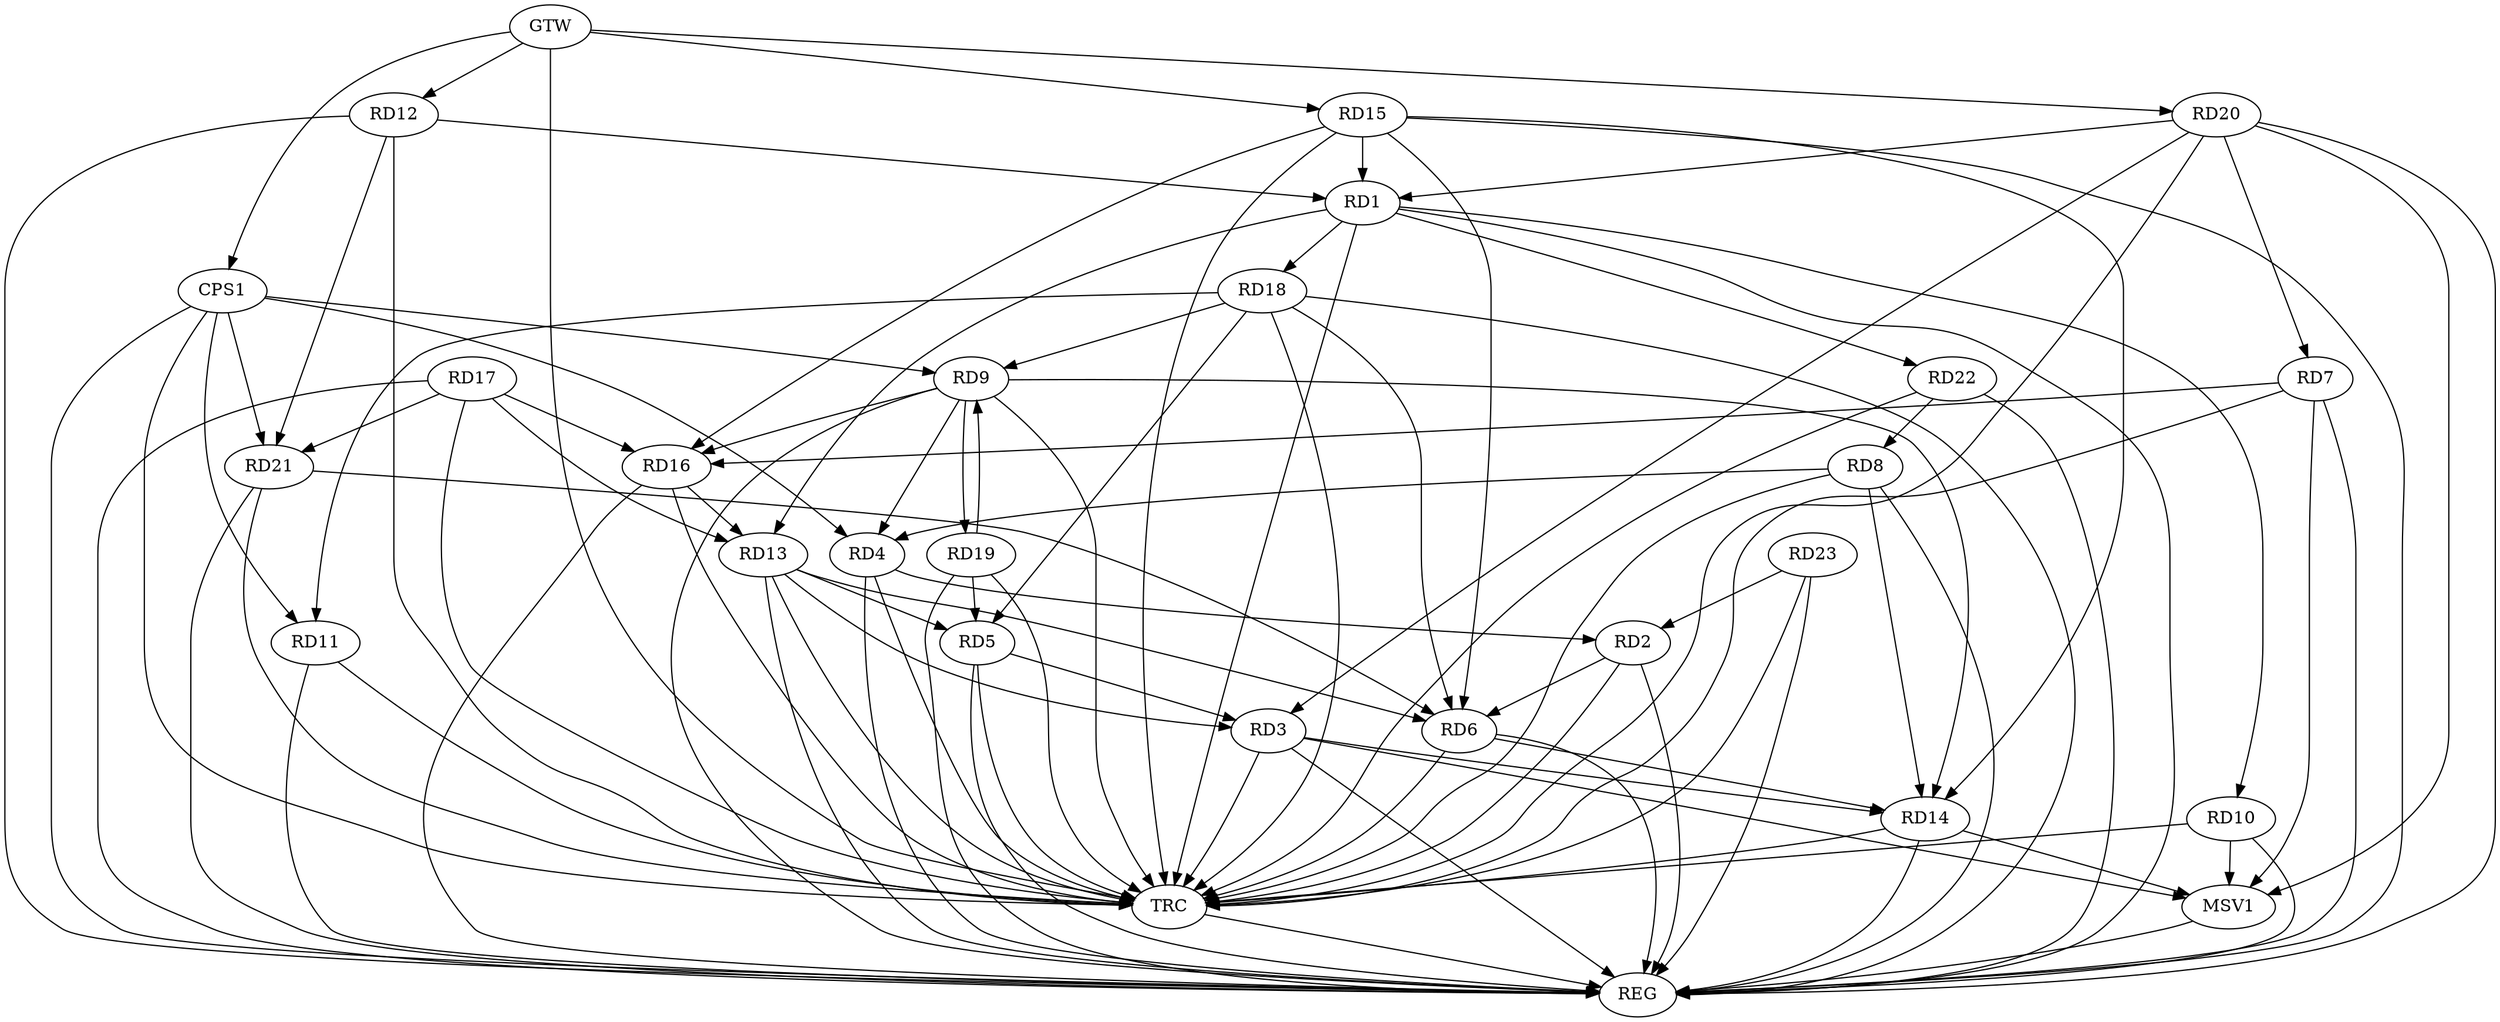 strict digraph G {
  RD1 [ label="RD1" ];
  RD2 [ label="RD2" ];
  RD3 [ label="RD3" ];
  RD4 [ label="RD4" ];
  RD5 [ label="RD5" ];
  RD6 [ label="RD6" ];
  RD7 [ label="RD7" ];
  RD8 [ label="RD8" ];
  RD9 [ label="RD9" ];
  RD10 [ label="RD10" ];
  RD11 [ label="RD11" ];
  RD12 [ label="RD12" ];
  RD13 [ label="RD13" ];
  RD14 [ label="RD14" ];
  RD15 [ label="RD15" ];
  RD16 [ label="RD16" ];
  RD17 [ label="RD17" ];
  RD18 [ label="RD18" ];
  RD19 [ label="RD19" ];
  RD20 [ label="RD20" ];
  RD21 [ label="RD21" ];
  RD22 [ label="RD22" ];
  RD23 [ label="RD23" ];
  CPS1 [ label="CPS1" ];
  GTW [ label="GTW" ];
  REG [ label="REG" ];
  TRC [ label="TRC" ];
  MSV1 [ label="MSV1" ];
  RD1 -> RD10;
  RD12 -> RD1;
  RD1 -> RD13;
  RD15 -> RD1;
  RD1 -> RD18;
  RD20 -> RD1;
  RD1 -> RD22;
  RD4 -> RD2;
  RD23 -> RD2;
  RD5 -> RD3;
  RD13 -> RD3;
  RD3 -> RD14;
  RD20 -> RD3;
  RD8 -> RD4;
  RD9 -> RD4;
  RD13 -> RD5;
  RD18 -> RD5;
  RD19 -> RD5;
  RD6 -> RD14;
  RD7 -> RD16;
  RD20 -> RD7;
  RD8 -> RD14;
  RD22 -> RD8;
  RD9 -> RD14;
  RD9 -> RD16;
  RD18 -> RD9;
  RD9 -> RD19;
  RD19 -> RD9;
  RD18 -> RD11;
  RD12 -> RD21;
  RD16 -> RD13;
  RD17 -> RD13;
  RD15 -> RD14;
  RD15 -> RD16;
  RD17 -> RD16;
  RD17 -> RD21;
  CPS1 -> RD11;
  CPS1 -> RD21;
  CPS1 -> RD9;
  CPS1 -> RD4;
  GTW -> RD12;
  GTW -> RD15;
  GTW -> RD20;
  GTW -> CPS1;
  RD1 -> REG;
  RD2 -> REG;
  RD3 -> REG;
  RD4 -> REG;
  RD5 -> REG;
  RD6 -> REG;
  RD7 -> REG;
  RD8 -> REG;
  RD9 -> REG;
  RD10 -> REG;
  RD11 -> REG;
  RD12 -> REG;
  RD13 -> REG;
  RD14 -> REG;
  RD15 -> REG;
  RD16 -> REG;
  RD17 -> REG;
  RD18 -> REG;
  RD19 -> REG;
  RD20 -> REG;
  RD21 -> REG;
  RD22 -> REG;
  RD23 -> REG;
  CPS1 -> REG;
  RD1 -> TRC;
  RD2 -> TRC;
  RD3 -> TRC;
  RD4 -> TRC;
  RD5 -> TRC;
  RD6 -> TRC;
  RD7 -> TRC;
  RD8 -> TRC;
  RD9 -> TRC;
  RD10 -> TRC;
  RD11 -> TRC;
  RD12 -> TRC;
  RD13 -> TRC;
  RD14 -> TRC;
  RD15 -> TRC;
  RD16 -> TRC;
  RD17 -> TRC;
  RD18 -> TRC;
  RD19 -> TRC;
  RD20 -> TRC;
  RD21 -> TRC;
  RD22 -> TRC;
  RD23 -> TRC;
  CPS1 -> TRC;
  GTW -> TRC;
  TRC -> REG;
  RD15 -> RD6;
  RD21 -> RD6;
  RD2 -> RD6;
  RD18 -> RD6;
  RD13 -> RD6;
  RD3 -> MSV1;
  RD7 -> MSV1;
  RD10 -> MSV1;
  RD14 -> MSV1;
  RD20 -> MSV1;
  MSV1 -> REG;
}

